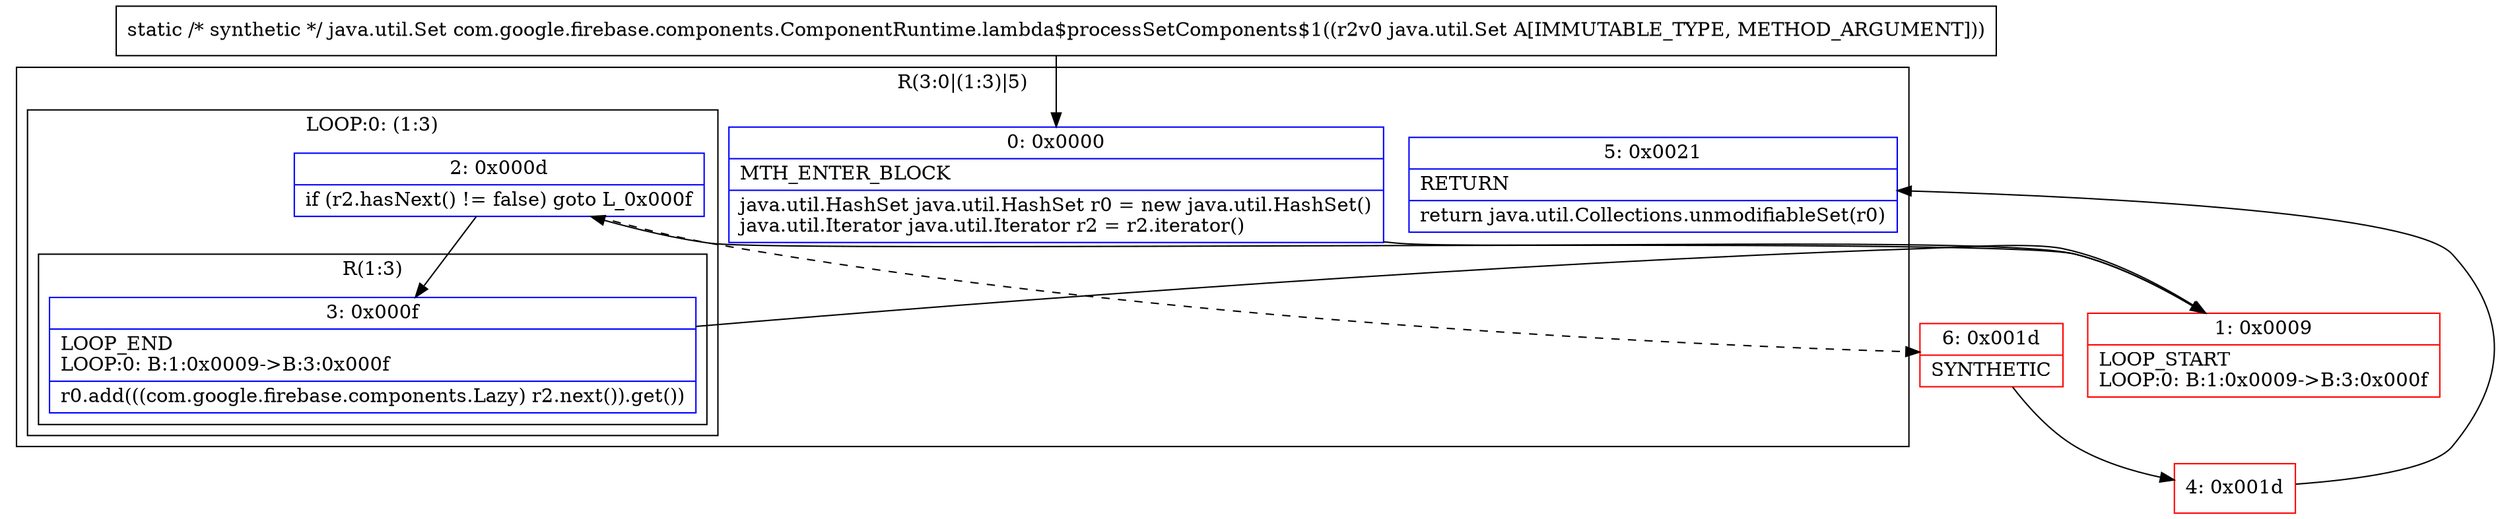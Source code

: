 digraph "CFG forcom.google.firebase.components.ComponentRuntime.lambda$processSetComponents$1(Ljava\/util\/Set;)Ljava\/util\/Set;" {
subgraph cluster_Region_1168114409 {
label = "R(3:0|(1:3)|5)";
node [shape=record,color=blue];
Node_0 [shape=record,label="{0\:\ 0x0000|MTH_ENTER_BLOCK\l|java.util.HashSet java.util.HashSet r0 = new java.util.HashSet()\ljava.util.Iterator java.util.Iterator r2 = r2.iterator()\l}"];
subgraph cluster_LoopRegion_625551638 {
label = "LOOP:0: (1:3)";
node [shape=record,color=blue];
Node_2 [shape=record,label="{2\:\ 0x000d|if (r2.hasNext() != false) goto L_0x000f\l}"];
subgraph cluster_Region_2000843861 {
label = "R(1:3)";
node [shape=record,color=blue];
Node_3 [shape=record,label="{3\:\ 0x000f|LOOP_END\lLOOP:0: B:1:0x0009\-\>B:3:0x000f\l|r0.add(((com.google.firebase.components.Lazy) r2.next()).get())\l}"];
}
}
Node_5 [shape=record,label="{5\:\ 0x0021|RETURN\l|return java.util.Collections.unmodifiableSet(r0)\l}"];
}
Node_1 [shape=record,color=red,label="{1\:\ 0x0009|LOOP_START\lLOOP:0: B:1:0x0009\-\>B:3:0x000f\l}"];
Node_4 [shape=record,color=red,label="{4\:\ 0x001d}"];
Node_6 [shape=record,color=red,label="{6\:\ 0x001d|SYNTHETIC\l}"];
MethodNode[shape=record,label="{static \/* synthetic *\/ java.util.Set com.google.firebase.components.ComponentRuntime.lambda$processSetComponents$1((r2v0 java.util.Set A[IMMUTABLE_TYPE, METHOD_ARGUMENT])) }"];
MethodNode -> Node_0;
Node_0 -> Node_1;
Node_2 -> Node_3;
Node_2 -> Node_6[style=dashed];
Node_3 -> Node_1;
Node_1 -> Node_2;
Node_4 -> Node_5;
Node_6 -> Node_4;
}

